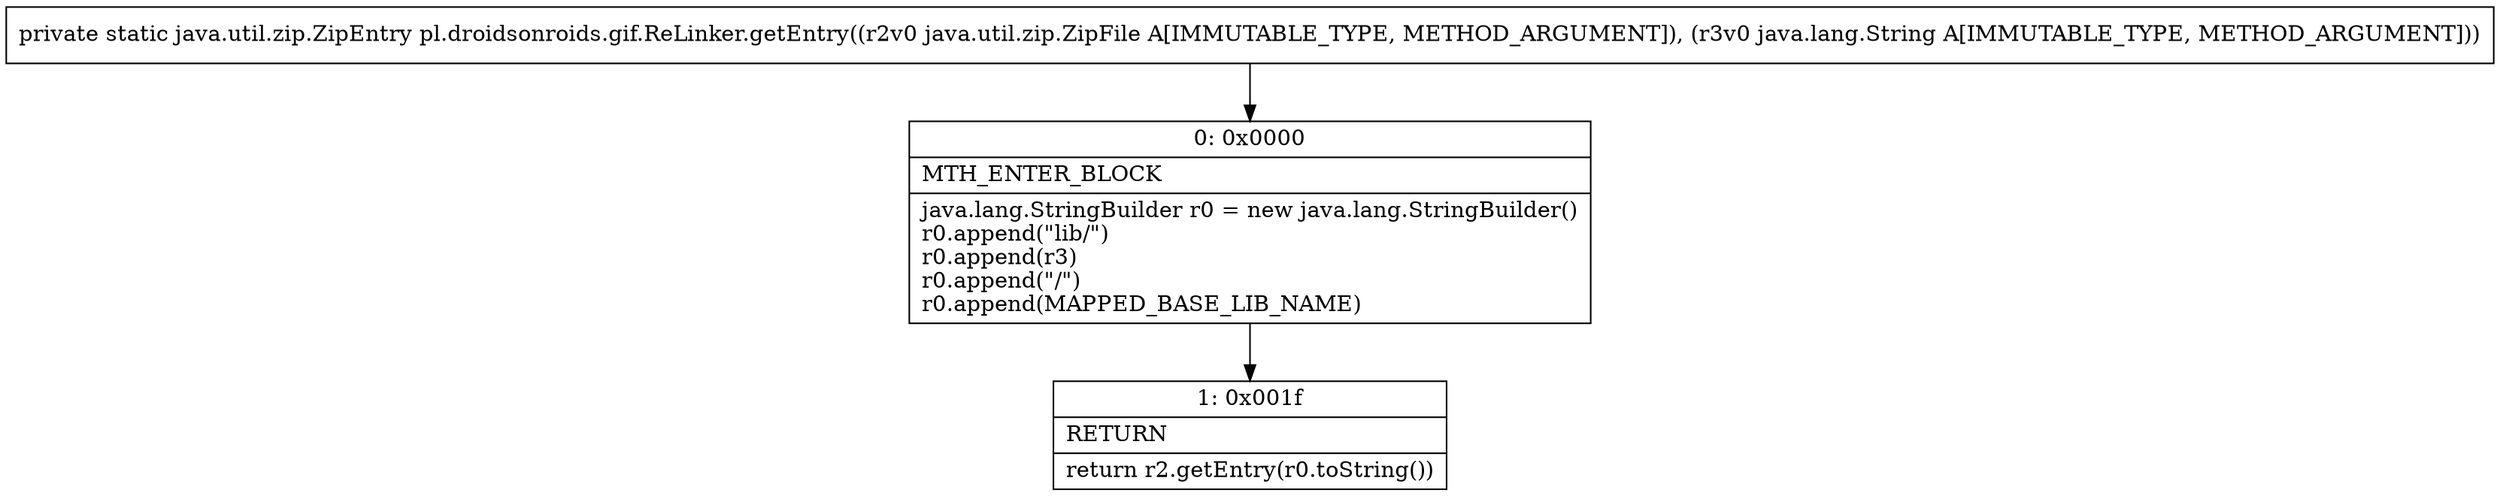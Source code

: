 digraph "CFG forpl.droidsonroids.gif.ReLinker.getEntry(Ljava\/util\/zip\/ZipFile;Ljava\/lang\/String;)Ljava\/util\/zip\/ZipEntry;" {
Node_0 [shape=record,label="{0\:\ 0x0000|MTH_ENTER_BLOCK\l|java.lang.StringBuilder r0 = new java.lang.StringBuilder()\lr0.append(\"lib\/\")\lr0.append(r3)\lr0.append(\"\/\")\lr0.append(MAPPED_BASE_LIB_NAME)\l}"];
Node_1 [shape=record,label="{1\:\ 0x001f|RETURN\l|return r2.getEntry(r0.toString())\l}"];
MethodNode[shape=record,label="{private static java.util.zip.ZipEntry pl.droidsonroids.gif.ReLinker.getEntry((r2v0 java.util.zip.ZipFile A[IMMUTABLE_TYPE, METHOD_ARGUMENT]), (r3v0 java.lang.String A[IMMUTABLE_TYPE, METHOD_ARGUMENT])) }"];
MethodNode -> Node_0;
Node_0 -> Node_1;
}

